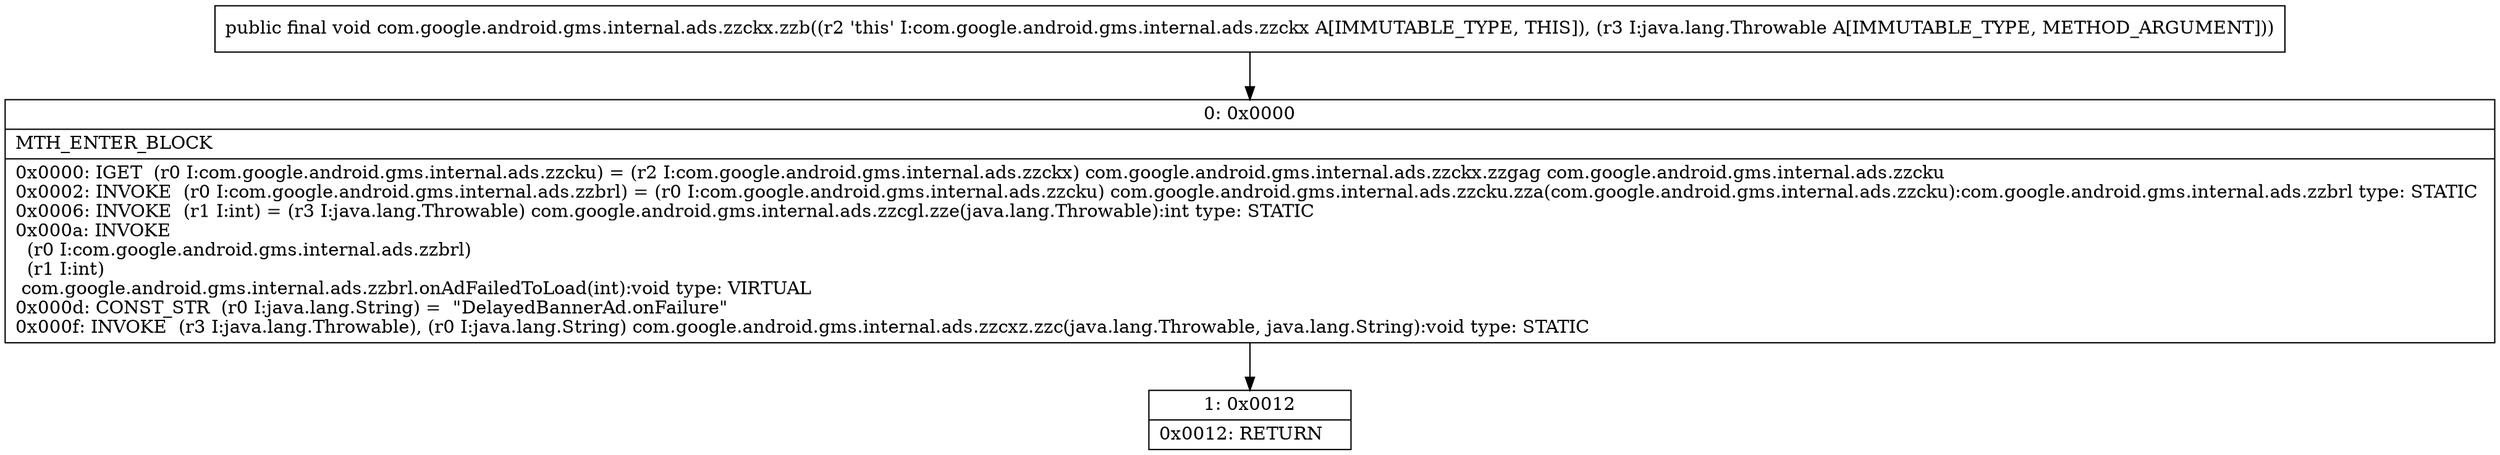 digraph "CFG forcom.google.android.gms.internal.ads.zzckx.zzb(Ljava\/lang\/Throwable;)V" {
Node_0 [shape=record,label="{0\:\ 0x0000|MTH_ENTER_BLOCK\l|0x0000: IGET  (r0 I:com.google.android.gms.internal.ads.zzcku) = (r2 I:com.google.android.gms.internal.ads.zzckx) com.google.android.gms.internal.ads.zzckx.zzgag com.google.android.gms.internal.ads.zzcku \l0x0002: INVOKE  (r0 I:com.google.android.gms.internal.ads.zzbrl) = (r0 I:com.google.android.gms.internal.ads.zzcku) com.google.android.gms.internal.ads.zzcku.zza(com.google.android.gms.internal.ads.zzcku):com.google.android.gms.internal.ads.zzbrl type: STATIC \l0x0006: INVOKE  (r1 I:int) = (r3 I:java.lang.Throwable) com.google.android.gms.internal.ads.zzcgl.zze(java.lang.Throwable):int type: STATIC \l0x000a: INVOKE  \l  (r0 I:com.google.android.gms.internal.ads.zzbrl)\l  (r1 I:int)\l com.google.android.gms.internal.ads.zzbrl.onAdFailedToLoad(int):void type: VIRTUAL \l0x000d: CONST_STR  (r0 I:java.lang.String) =  \"DelayedBannerAd.onFailure\" \l0x000f: INVOKE  (r3 I:java.lang.Throwable), (r0 I:java.lang.String) com.google.android.gms.internal.ads.zzcxz.zzc(java.lang.Throwable, java.lang.String):void type: STATIC \l}"];
Node_1 [shape=record,label="{1\:\ 0x0012|0x0012: RETURN   \l}"];
MethodNode[shape=record,label="{public final void com.google.android.gms.internal.ads.zzckx.zzb((r2 'this' I:com.google.android.gms.internal.ads.zzckx A[IMMUTABLE_TYPE, THIS]), (r3 I:java.lang.Throwable A[IMMUTABLE_TYPE, METHOD_ARGUMENT])) }"];
MethodNode -> Node_0;
Node_0 -> Node_1;
}

